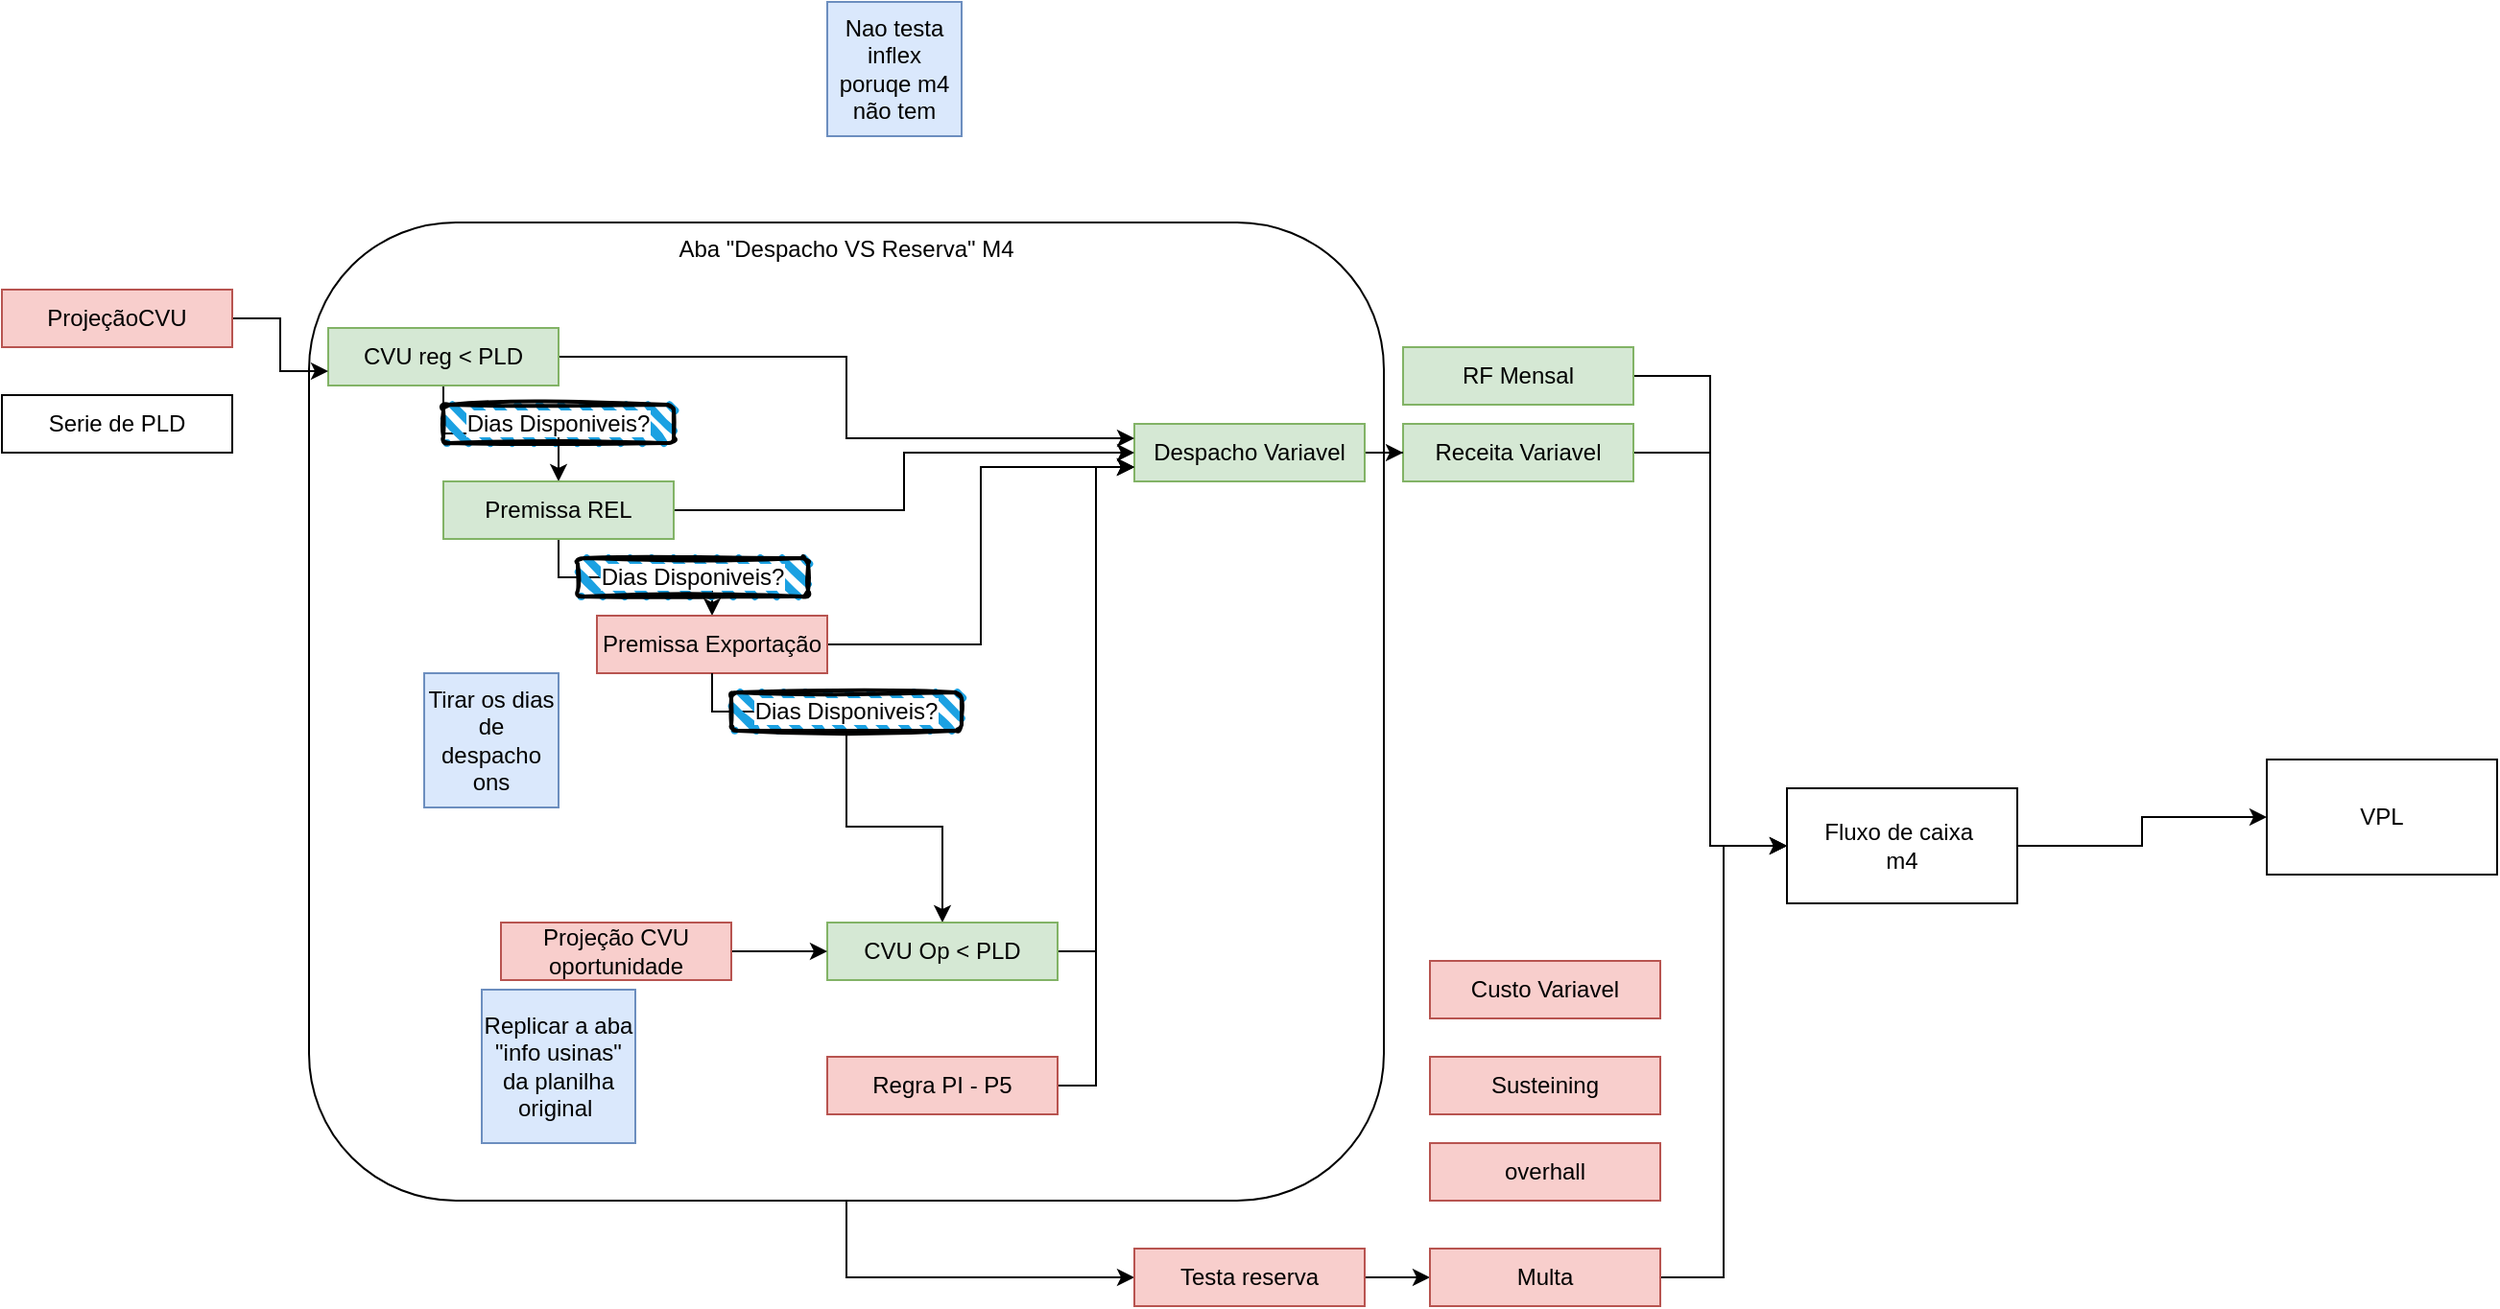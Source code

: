 <mxfile version="26.0.6">
  <diagram name="Página-1" id="ybAKSHy_9_q8ZGuqgYx6">
    <mxGraphModel dx="1961" dy="1818" grid="1" gridSize="10" guides="1" tooltips="1" connect="1" arrows="1" fold="1" page="1" pageScale="1" pageWidth="827" pageHeight="1169" math="0" shadow="0">
      <root>
        <mxCell id="0" />
        <mxCell id="1" parent="0" />
        <mxCell id="0ieh1-YJjxhQ4tJqL_PZ-57" style="edgeStyle=orthogonalEdgeStyle;rounded=0;orthogonalLoop=1;jettySize=auto;html=1;entryX=0;entryY=0.5;entryDx=0;entryDy=0;" parent="1" source="0ieh1-YJjxhQ4tJqL_PZ-49" target="0ieh1-YJjxhQ4tJqL_PZ-52" edge="1">
          <mxGeometry relative="1" as="geometry" />
        </mxCell>
        <mxCell id="0ieh1-YJjxhQ4tJqL_PZ-49" value="Aba &quot;Despacho VS Reserva&quot; M4" style="rounded=1;whiteSpace=wrap;html=1;verticalAlign=top;" parent="1" vertex="1">
          <mxGeometry x="-230" y="-15" width="560" height="510" as="geometry" />
        </mxCell>
        <mxCell id="0ieh1-YJjxhQ4tJqL_PZ-1" value="VPL" style="rounded=0;whiteSpace=wrap;html=1;" parent="1" vertex="1">
          <mxGeometry x="790" y="265" width="120" height="60" as="geometry" />
        </mxCell>
        <mxCell id="0ieh1-YJjxhQ4tJqL_PZ-5" value="" style="edgeStyle=orthogonalEdgeStyle;rounded=0;orthogonalLoop=1;jettySize=auto;html=1;" parent="1" source="0ieh1-YJjxhQ4tJqL_PZ-2" target="0ieh1-YJjxhQ4tJqL_PZ-1" edge="1">
          <mxGeometry relative="1" as="geometry" />
        </mxCell>
        <mxCell id="0ieh1-YJjxhQ4tJqL_PZ-2" value="Fluxo de caixa&amp;nbsp;&lt;div&gt;m4&lt;/div&gt;" style="rounded=0;whiteSpace=wrap;html=1;" parent="1" vertex="1">
          <mxGeometry x="540" y="280" width="120" height="60" as="geometry" />
        </mxCell>
        <mxCell id="0ieh1-YJjxhQ4tJqL_PZ-4" style="edgeStyle=orthogonalEdgeStyle;rounded=0;orthogonalLoop=1;jettySize=auto;html=1;entryX=0;entryY=0.5;entryDx=0;entryDy=0;" parent="1" source="0ieh1-YJjxhQ4tJqL_PZ-3" target="0ieh1-YJjxhQ4tJqL_PZ-2" edge="1">
          <mxGeometry relative="1" as="geometry" />
        </mxCell>
        <mxCell id="0ieh1-YJjxhQ4tJqL_PZ-3" value="RF Mensal" style="rounded=0;whiteSpace=wrap;html=1;fillColor=#d5e8d4;strokeColor=#82b366;" parent="1" vertex="1">
          <mxGeometry x="340" y="50" width="120" height="30" as="geometry" />
        </mxCell>
        <mxCell id="0ieh1-YJjxhQ4tJqL_PZ-7" style="edgeStyle=orthogonalEdgeStyle;rounded=0;orthogonalLoop=1;jettySize=auto;html=1;entryX=0;entryY=0.5;entryDx=0;entryDy=0;" parent="1" source="0ieh1-YJjxhQ4tJqL_PZ-6" target="0ieh1-YJjxhQ4tJqL_PZ-2" edge="1">
          <mxGeometry relative="1" as="geometry" />
        </mxCell>
        <mxCell id="0ieh1-YJjxhQ4tJqL_PZ-6" value="Receita Variavel" style="rounded=0;whiteSpace=wrap;html=1;fillColor=#d5e8d4;strokeColor=#82b366;" parent="1" vertex="1">
          <mxGeometry x="340" y="90" width="120" height="30" as="geometry" />
        </mxCell>
        <mxCell id="0ieh1-YJjxhQ4tJqL_PZ-14" value="" style="edgeStyle=orthogonalEdgeStyle;rounded=0;orthogonalLoop=1;jettySize=auto;html=1;" parent="1" source="0ieh1-YJjxhQ4tJqL_PZ-8" target="0ieh1-YJjxhQ4tJqL_PZ-6" edge="1">
          <mxGeometry relative="1" as="geometry" />
        </mxCell>
        <mxCell id="0ieh1-YJjxhQ4tJqL_PZ-8" value="Despacho Variavel" style="rounded=0;whiteSpace=wrap;html=1;fillColor=#d5e8d4;strokeColor=#82b366;" parent="1" vertex="1">
          <mxGeometry x="200" y="90" width="120" height="30" as="geometry" />
        </mxCell>
        <mxCell id="0ieh1-YJjxhQ4tJqL_PZ-26" style="edgeStyle=orthogonalEdgeStyle;rounded=0;orthogonalLoop=1;jettySize=auto;html=1;" parent="1" source="0ieh1-YJjxhQ4tJqL_PZ-9" target="0ieh1-YJjxhQ4tJqL_PZ-11" edge="1">
          <mxGeometry relative="1" as="geometry" />
        </mxCell>
        <mxCell id="0ieh1-YJjxhQ4tJqL_PZ-27" style="edgeStyle=orthogonalEdgeStyle;rounded=0;orthogonalLoop=1;jettySize=auto;html=1;entryX=0;entryY=0.25;entryDx=0;entryDy=0;" parent="1" source="0ieh1-YJjxhQ4tJqL_PZ-9" target="0ieh1-YJjxhQ4tJqL_PZ-8" edge="1">
          <mxGeometry relative="1" as="geometry" />
        </mxCell>
        <mxCell id="0ieh1-YJjxhQ4tJqL_PZ-9" value="CVU reg &amp;lt; PLD" style="rounded=0;whiteSpace=wrap;html=1;fillColor=#d5e8d4;strokeColor=#82b366;" parent="1" vertex="1">
          <mxGeometry x="-220" y="40" width="120" height="30" as="geometry" />
        </mxCell>
        <mxCell id="0ieh1-YJjxhQ4tJqL_PZ-28" style="edgeStyle=orthogonalEdgeStyle;rounded=0;orthogonalLoop=1;jettySize=auto;html=1;entryX=0.5;entryY=0;entryDx=0;entryDy=0;" parent="1" source="0ieh1-YJjxhQ4tJqL_PZ-11" target="0ieh1-YJjxhQ4tJqL_PZ-13" edge="1">
          <mxGeometry relative="1" as="geometry" />
        </mxCell>
        <mxCell id="0ieh1-YJjxhQ4tJqL_PZ-34" style="edgeStyle=orthogonalEdgeStyle;rounded=0;orthogonalLoop=1;jettySize=auto;html=1;entryX=0;entryY=0.5;entryDx=0;entryDy=0;" parent="1" source="0ieh1-YJjxhQ4tJqL_PZ-11" target="0ieh1-YJjxhQ4tJqL_PZ-8" edge="1">
          <mxGeometry relative="1" as="geometry" />
        </mxCell>
        <mxCell id="0ieh1-YJjxhQ4tJqL_PZ-11" value="Premissa REL" style="rounded=0;whiteSpace=wrap;html=1;fillColor=#d5e8d4;strokeColor=#82b366;" parent="1" vertex="1">
          <mxGeometry x="-160" y="120" width="120" height="30" as="geometry" />
        </mxCell>
        <mxCell id="0ieh1-YJjxhQ4tJqL_PZ-35" style="edgeStyle=orthogonalEdgeStyle;rounded=0;orthogonalLoop=1;jettySize=auto;html=1;entryX=0;entryY=0.75;entryDx=0;entryDy=0;" parent="1" source="0ieh1-YJjxhQ4tJqL_PZ-13" target="0ieh1-YJjxhQ4tJqL_PZ-8" edge="1">
          <mxGeometry relative="1" as="geometry" />
        </mxCell>
        <mxCell id="0ieh1-YJjxhQ4tJqL_PZ-13" value="Premissa Exportação" style="rounded=0;whiteSpace=wrap;html=1;fillColor=#f8cecc;strokeColor=#b85450;" parent="1" vertex="1">
          <mxGeometry x="-80" y="190" width="120" height="30" as="geometry" />
        </mxCell>
        <mxCell id="0ieh1-YJjxhQ4tJqL_PZ-21" value="&lt;span style=&quot;background-color: light-dark(#ffffff, var(--ge-dark-color, #121212));&quot;&gt;Dias Disponiveis?&lt;/span&gt;" style="rounded=1;whiteSpace=wrap;html=1;strokeWidth=2;fillWeight=4;hachureGap=8;hachureAngle=45;fillColor=#1ba1e2;sketch=1;" parent="1" vertex="1">
          <mxGeometry x="-160" y="80" width="120" height="20" as="geometry" />
        </mxCell>
        <mxCell id="0ieh1-YJjxhQ4tJqL_PZ-23" value="&lt;span style=&quot;background-color: light-dark(#ffffff, var(--ge-dark-color, #121212));&quot;&gt;Dias Disponiveis?&lt;/span&gt;" style="rounded=1;whiteSpace=wrap;html=1;strokeWidth=2;fillWeight=4;hachureGap=8;hachureAngle=45;fillColor=#1ba1e2;sketch=1;" parent="1" vertex="1">
          <mxGeometry x="-90" y="160" width="120" height="20" as="geometry" />
        </mxCell>
        <mxCell id="0ieh1-YJjxhQ4tJqL_PZ-33" value="" style="edgeStyle=orthogonalEdgeStyle;rounded=0;orthogonalLoop=1;jettySize=auto;html=1;" parent="1" source="0ieh1-YJjxhQ4tJqL_PZ-13" target="0ieh1-YJjxhQ4tJqL_PZ-32" edge="1">
          <mxGeometry relative="1" as="geometry">
            <mxPoint x="-20" y="220" as="sourcePoint" />
            <mxPoint x="100" y="260" as="targetPoint" />
          </mxGeometry>
        </mxCell>
        <mxCell id="TQJNCi8xgYdqVjttNHtM-8" style="edgeStyle=orthogonalEdgeStyle;rounded=0;orthogonalLoop=1;jettySize=auto;html=1;" edge="1" parent="1" source="0ieh1-YJjxhQ4tJqL_PZ-32" target="0ieh1-YJjxhQ4tJqL_PZ-39">
          <mxGeometry relative="1" as="geometry" />
        </mxCell>
        <mxCell id="0ieh1-YJjxhQ4tJqL_PZ-32" value="&lt;span style=&quot;background-color: light-dark(#ffffff, var(--ge-dark-color, #121212));&quot;&gt;Dias Disponiveis?&lt;/span&gt;" style="rounded=1;whiteSpace=wrap;html=1;strokeWidth=2;fillWeight=4;hachureGap=8;hachureAngle=45;fillColor=#1ba1e2;sketch=1;" parent="1" vertex="1">
          <mxGeometry x="-10" y="230" width="120" height="20" as="geometry" />
        </mxCell>
        <mxCell id="0ieh1-YJjxhQ4tJqL_PZ-46" style="edgeStyle=orthogonalEdgeStyle;rounded=0;orthogonalLoop=1;jettySize=auto;html=1;entryX=0;entryY=0.75;entryDx=0;entryDy=0;" parent="1" source="0ieh1-YJjxhQ4tJqL_PZ-37" target="0ieh1-YJjxhQ4tJqL_PZ-9" edge="1">
          <mxGeometry relative="1" as="geometry" />
        </mxCell>
        <mxCell id="0ieh1-YJjxhQ4tJqL_PZ-37" value="ProjeçãoCVU" style="rounded=0;whiteSpace=wrap;html=1;fillColor=#f8cecc;strokeColor=#b85450;" parent="1" vertex="1">
          <mxGeometry x="-390" y="20" width="120" height="30" as="geometry" />
        </mxCell>
        <mxCell id="0ieh1-YJjxhQ4tJqL_PZ-38" value="Serie de PLD" style="rounded=0;whiteSpace=wrap;html=1;" parent="1" vertex="1">
          <mxGeometry x="-390" y="75" width="120" height="30" as="geometry" />
        </mxCell>
        <mxCell id="0ieh1-YJjxhQ4tJqL_PZ-43" style="edgeStyle=orthogonalEdgeStyle;rounded=0;orthogonalLoop=1;jettySize=auto;html=1;entryX=0;entryY=0.75;entryDx=0;entryDy=0;" parent="1" source="0ieh1-YJjxhQ4tJqL_PZ-39" target="0ieh1-YJjxhQ4tJqL_PZ-8" edge="1">
          <mxGeometry relative="1" as="geometry" />
        </mxCell>
        <mxCell id="0ieh1-YJjxhQ4tJqL_PZ-39" value="CVU Op &amp;lt; PLD" style="rounded=0;whiteSpace=wrap;html=1;fillColor=#d5e8d4;strokeColor=#82b366;" parent="1" vertex="1">
          <mxGeometry x="40" y="350" width="120" height="30" as="geometry" />
        </mxCell>
        <mxCell id="0ieh1-YJjxhQ4tJqL_PZ-45" style="edgeStyle=orthogonalEdgeStyle;rounded=0;orthogonalLoop=1;jettySize=auto;html=1;entryX=0;entryY=0.5;entryDx=0;entryDy=0;" parent="1" source="0ieh1-YJjxhQ4tJqL_PZ-44" target="0ieh1-YJjxhQ4tJqL_PZ-39" edge="1">
          <mxGeometry relative="1" as="geometry" />
        </mxCell>
        <mxCell id="0ieh1-YJjxhQ4tJqL_PZ-44" value="Projeção CVU&lt;div&gt;oportunidade&lt;/div&gt;" style="rounded=0;whiteSpace=wrap;html=1;fillColor=#f8cecc;strokeColor=#b85450;" parent="1" vertex="1">
          <mxGeometry x="-130" y="350" width="120" height="30" as="geometry" />
        </mxCell>
        <mxCell id="0ieh1-YJjxhQ4tJqL_PZ-58" style="edgeStyle=orthogonalEdgeStyle;rounded=0;orthogonalLoop=1;jettySize=auto;html=1;" parent="1" source="0ieh1-YJjxhQ4tJqL_PZ-52" target="0ieh1-YJjxhQ4tJqL_PZ-53" edge="1">
          <mxGeometry relative="1" as="geometry" />
        </mxCell>
        <mxCell id="0ieh1-YJjxhQ4tJqL_PZ-52" value="Testa reserva" style="rounded=0;whiteSpace=wrap;html=1;fillColor=#f8cecc;strokeColor=#b85450;" parent="1" vertex="1">
          <mxGeometry x="200" y="520" width="120" height="30" as="geometry" />
        </mxCell>
        <mxCell id="0ieh1-YJjxhQ4tJqL_PZ-59" style="edgeStyle=orthogonalEdgeStyle;rounded=0;orthogonalLoop=1;jettySize=auto;html=1;entryX=0;entryY=0.5;entryDx=0;entryDy=0;" parent="1" source="0ieh1-YJjxhQ4tJqL_PZ-53" target="0ieh1-YJjxhQ4tJqL_PZ-2" edge="1">
          <mxGeometry relative="1" as="geometry" />
        </mxCell>
        <mxCell id="0ieh1-YJjxhQ4tJqL_PZ-53" value="Multa" style="rounded=0;whiteSpace=wrap;html=1;fillColor=#f8cecc;strokeColor=#b85450;" parent="1" vertex="1">
          <mxGeometry x="354" y="520" width="120" height="30" as="geometry" />
        </mxCell>
        <mxCell id="0ieh1-YJjxhQ4tJqL_PZ-56" style="edgeStyle=orthogonalEdgeStyle;rounded=0;orthogonalLoop=1;jettySize=auto;html=1;entryX=0;entryY=0.75;entryDx=0;entryDy=0;" parent="1" source="0ieh1-YJjxhQ4tJqL_PZ-55" target="0ieh1-YJjxhQ4tJqL_PZ-8" edge="1">
          <mxGeometry relative="1" as="geometry" />
        </mxCell>
        <mxCell id="0ieh1-YJjxhQ4tJqL_PZ-55" value="Regra PI - P5" style="rounded=0;whiteSpace=wrap;html=1;fillColor=#f8cecc;strokeColor=#b85450;" parent="1" vertex="1">
          <mxGeometry x="40" y="420" width="120" height="30" as="geometry" />
        </mxCell>
        <mxCell id="TQJNCi8xgYdqVjttNHtM-1" value="Susteining" style="rounded=0;whiteSpace=wrap;html=1;fillColor=#f8cecc;strokeColor=#b85450;" vertex="1" parent="1">
          <mxGeometry x="354" y="420" width="120" height="30" as="geometry" />
        </mxCell>
        <mxCell id="TQJNCi8xgYdqVjttNHtM-2" value="overhall" style="rounded=0;whiteSpace=wrap;html=1;fillColor=#f8cecc;strokeColor=#b85450;" vertex="1" parent="1">
          <mxGeometry x="354" y="465" width="120" height="30" as="geometry" />
        </mxCell>
        <mxCell id="TQJNCi8xgYdqVjttNHtM-3" value="Custo Variavel" style="rounded=0;whiteSpace=wrap;html=1;fillColor=#f8cecc;strokeColor=#b85450;" vertex="1" parent="1">
          <mxGeometry x="354" y="370" width="120" height="30" as="geometry" />
        </mxCell>
        <mxCell id="TQJNCi8xgYdqVjttNHtM-4" value="Replicar a aba &quot;info usinas&quot; da planilha original&amp;nbsp;" style="whiteSpace=wrap;html=1;aspect=fixed;fillColor=#dae8fc;strokeColor=#6c8ebf;" vertex="1" parent="1">
          <mxGeometry x="-140" y="385" width="80" height="80" as="geometry" />
        </mxCell>
        <mxCell id="TQJNCi8xgYdqVjttNHtM-5" value="Tirar os dias de despacho ons" style="whiteSpace=wrap;html=1;aspect=fixed;fillColor=#dae8fc;strokeColor=#6c8ebf;" vertex="1" parent="1">
          <mxGeometry x="-170" y="220" width="70" height="70" as="geometry" />
        </mxCell>
        <mxCell id="TQJNCi8xgYdqVjttNHtM-7" value="Nao testa inflex poruqe m4 não tem" style="whiteSpace=wrap;html=1;aspect=fixed;fillColor=#dae8fc;strokeColor=#6c8ebf;" vertex="1" parent="1">
          <mxGeometry x="40" y="-130" width="70" height="70" as="geometry" />
        </mxCell>
      </root>
    </mxGraphModel>
  </diagram>
</mxfile>
